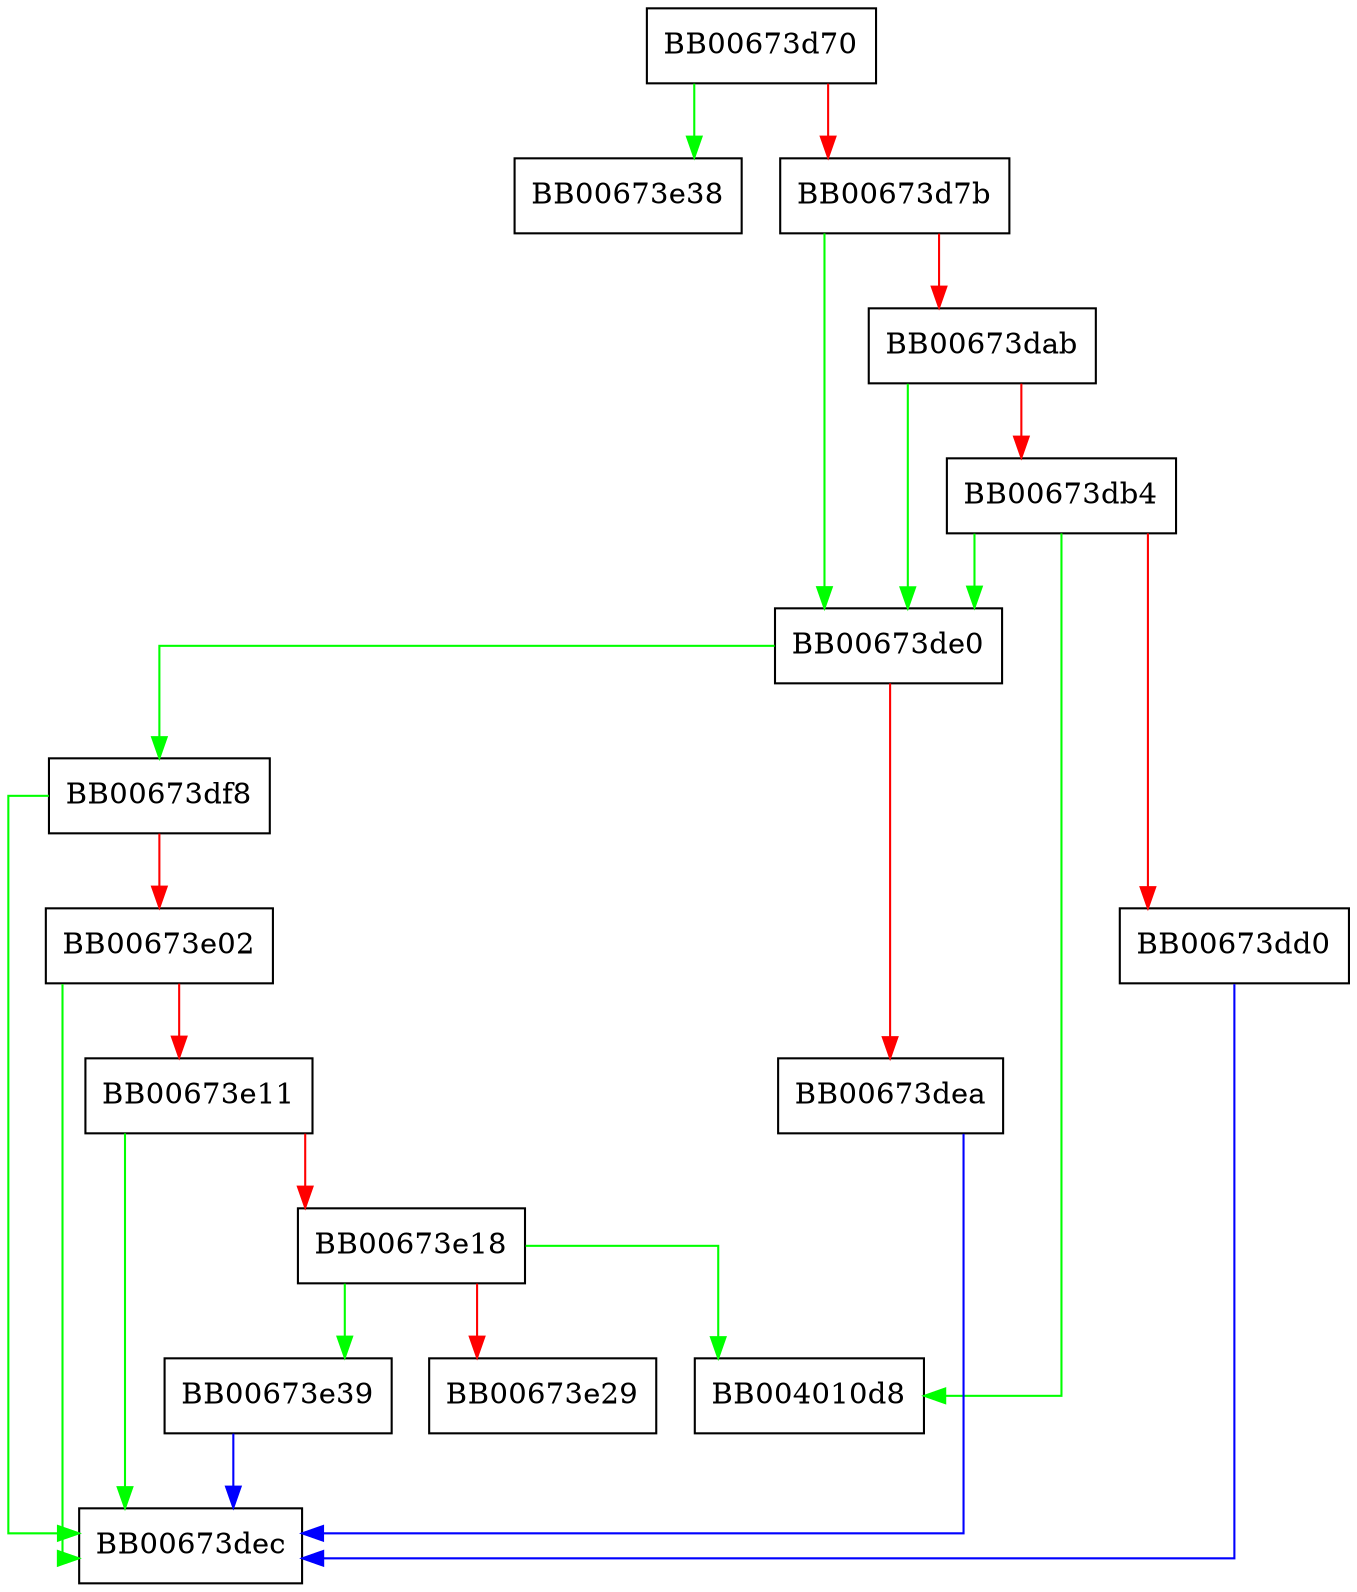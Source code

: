 digraph X509_cmp {
  node [shape="box"];
  graph [splines=ortho];
  BB00673d70 -> BB00673e38 [color="green"];
  BB00673d70 -> BB00673d7b [color="red"];
  BB00673d7b -> BB00673de0 [color="green"];
  BB00673d7b -> BB00673dab [color="red"];
  BB00673dab -> BB00673de0 [color="green"];
  BB00673dab -> BB00673db4 [color="red"];
  BB00673db4 -> BB004010d8 [color="green"];
  BB00673db4 -> BB00673de0 [color="green"];
  BB00673db4 -> BB00673dd0 [color="red"];
  BB00673dd0 -> BB00673dec [color="blue"];
  BB00673de0 -> BB00673df8 [color="green"];
  BB00673de0 -> BB00673dea [color="red"];
  BB00673dea -> BB00673dec [color="blue"];
  BB00673df8 -> BB00673dec [color="green"];
  BB00673df8 -> BB00673e02 [color="red"];
  BB00673e02 -> BB00673dec [color="green"];
  BB00673e02 -> BB00673e11 [color="red"];
  BB00673e11 -> BB00673dec [color="green"];
  BB00673e11 -> BB00673e18 [color="red"];
  BB00673e18 -> BB004010d8 [color="green"];
  BB00673e18 -> BB00673e39 [color="green"];
  BB00673e18 -> BB00673e29 [color="red"];
  BB00673e39 -> BB00673dec [color="blue"];
}